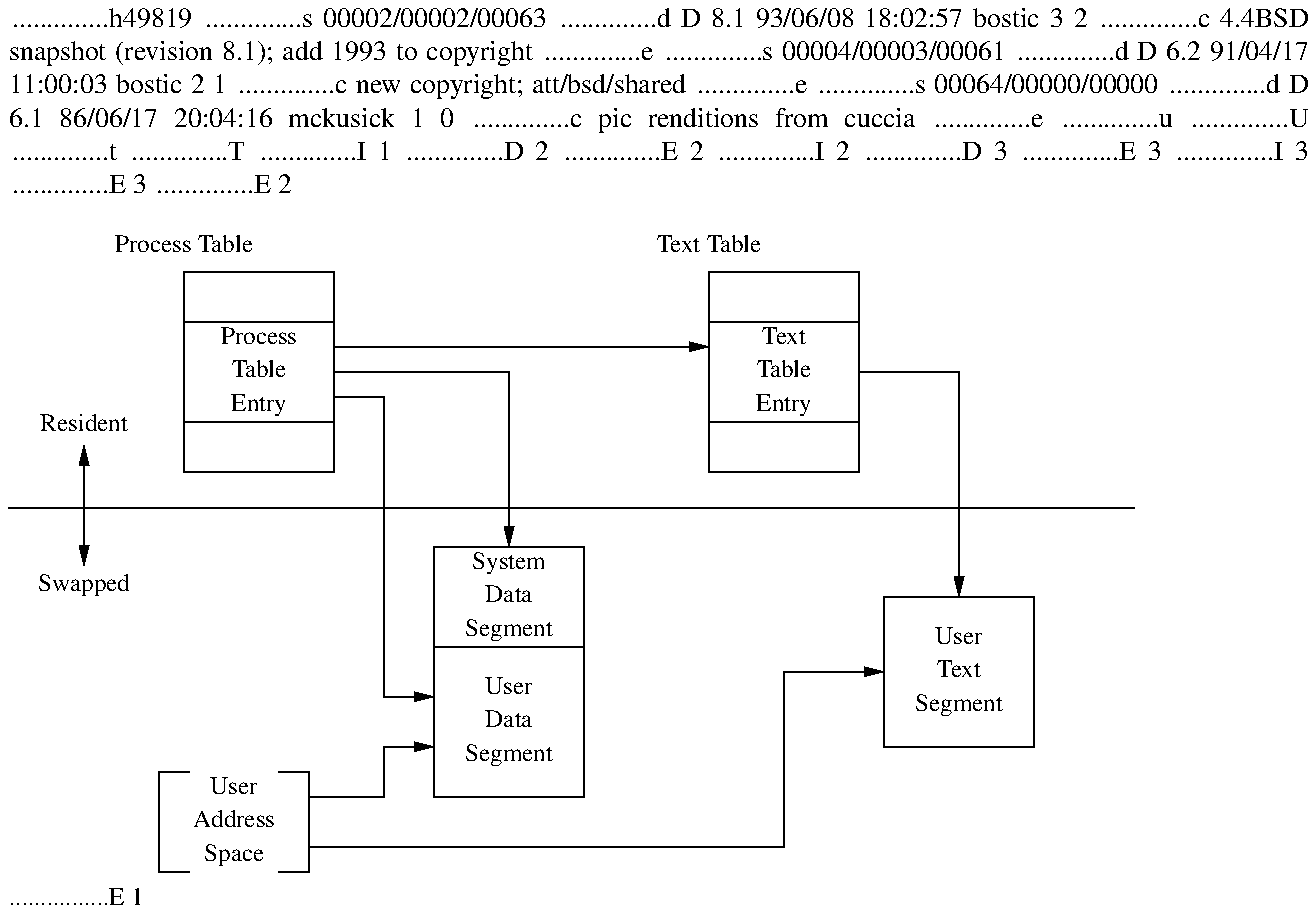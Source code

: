 h49819
s 00002/00002/00063
d D 8.1 93/06/08 18:02:57 bostic 3 2
c 4.4BSD snapshot (revision 8.1); add 1993 to copyright
e
s 00004/00003/00061
d D 6.2 91/04/17 11:00:03 bostic 2 1
c new copyright; att/bsd/shared
e
s 00064/00000/00000
d D 6.1 86/06/17 20:04:16 mckusick 1 0
c pic renditions from cuccia
e
u
U
t
T
I 1
D 2
.\" Copyright (c) 1986 Regents of the University of California.
.\" All rights reserved.  The Berkeley software License Agreement
.\" specifies the terms and conditions for redistribution.
E 2
I 2
D 3
.\" Copyright (c) 1986 The Regents of the University of California.
.\" All rights reserved.
E 3
I 3
.\" Copyright (c) 1986, 1993
.\"	The Regents of the University of California.  All rights reserved.
E 3
.\"
.\" %sccs.include.proprietary.roff%
E 2
.\"
.\"	%W% (Berkeley) %G%
.\"
.PS
.ps 9
[
    PT: [
	T: box invis ht .2i "Process Table"; move down .125i
	A: box ht .25i; down
	PTE: box "Process" "Table" "Entry"; down
	C: box ht .25i
    ]
    move right 1.5i
    TT: [
	T: box invis ht .2i "Text Table"; move down .125i
	A: box ht .25i; down
	TTE: box "Text" "Table" "Entry"; down
	C: box ht .25i
    ]
    move down 1i from TT.C.s
    move right 0.5i
    UTS: [
	box ht 0.75i wid 0.75i "User" "Text" "Segment"
    ]
    move left 1.5i from UTS.w
    DS: [
    	SDS: box "System" "Data" "Segment" ; move down .5i from SDS.n ;
    	UDS: box ht 0.75i "User" "Data" "Segment"
    ]
    move left 1i from DS.UDS.w
    move down 0.25i
    UAS: [
	box invis "User" "Address" "Space"
    ]
    line from UAS.ne to UAS.se
    line from UAS.nw to UAS.sw
    line right 0.15i from UAS.nw
    line right 0.15i from UAS.sw
    line left 0.15i from UAS.ne
    line left 0.15i from UAS.se
    arrow from 1/4 of the way between PT.PTE.ne and PT.PTE.se right 1.875i
    arrow from TT.TTE.e right .5i then down to UTS.n
    arrow from PT.PTE.e right .875i then down to DS.SDS.n
    arrow from 3/4 of the way between PT.PTE.ne and PT.PTE.se right .25i then down 1.5i then right .25i
    arrow from 1/4 of the way between UAS.ne and UAS.se right .375i then up .25i then right .25i
    arrow from 3/4 of the way between UAS.ne and UAS.se right 2.375i then up .875i then right .5i
    move up 1.3175i from UAS.nw
    move left .75i
    line right 5.625i
    move left 5.25i
    move up .3125i
    RS: [
    	box invis ht 0.2i "Resident"
    ]
    move down .8i
    SW: [
    	box invis ht 0.2i "Swapped"
    ]
    arrow <-> from RS.s to SW.n
]
.PE
E 1

